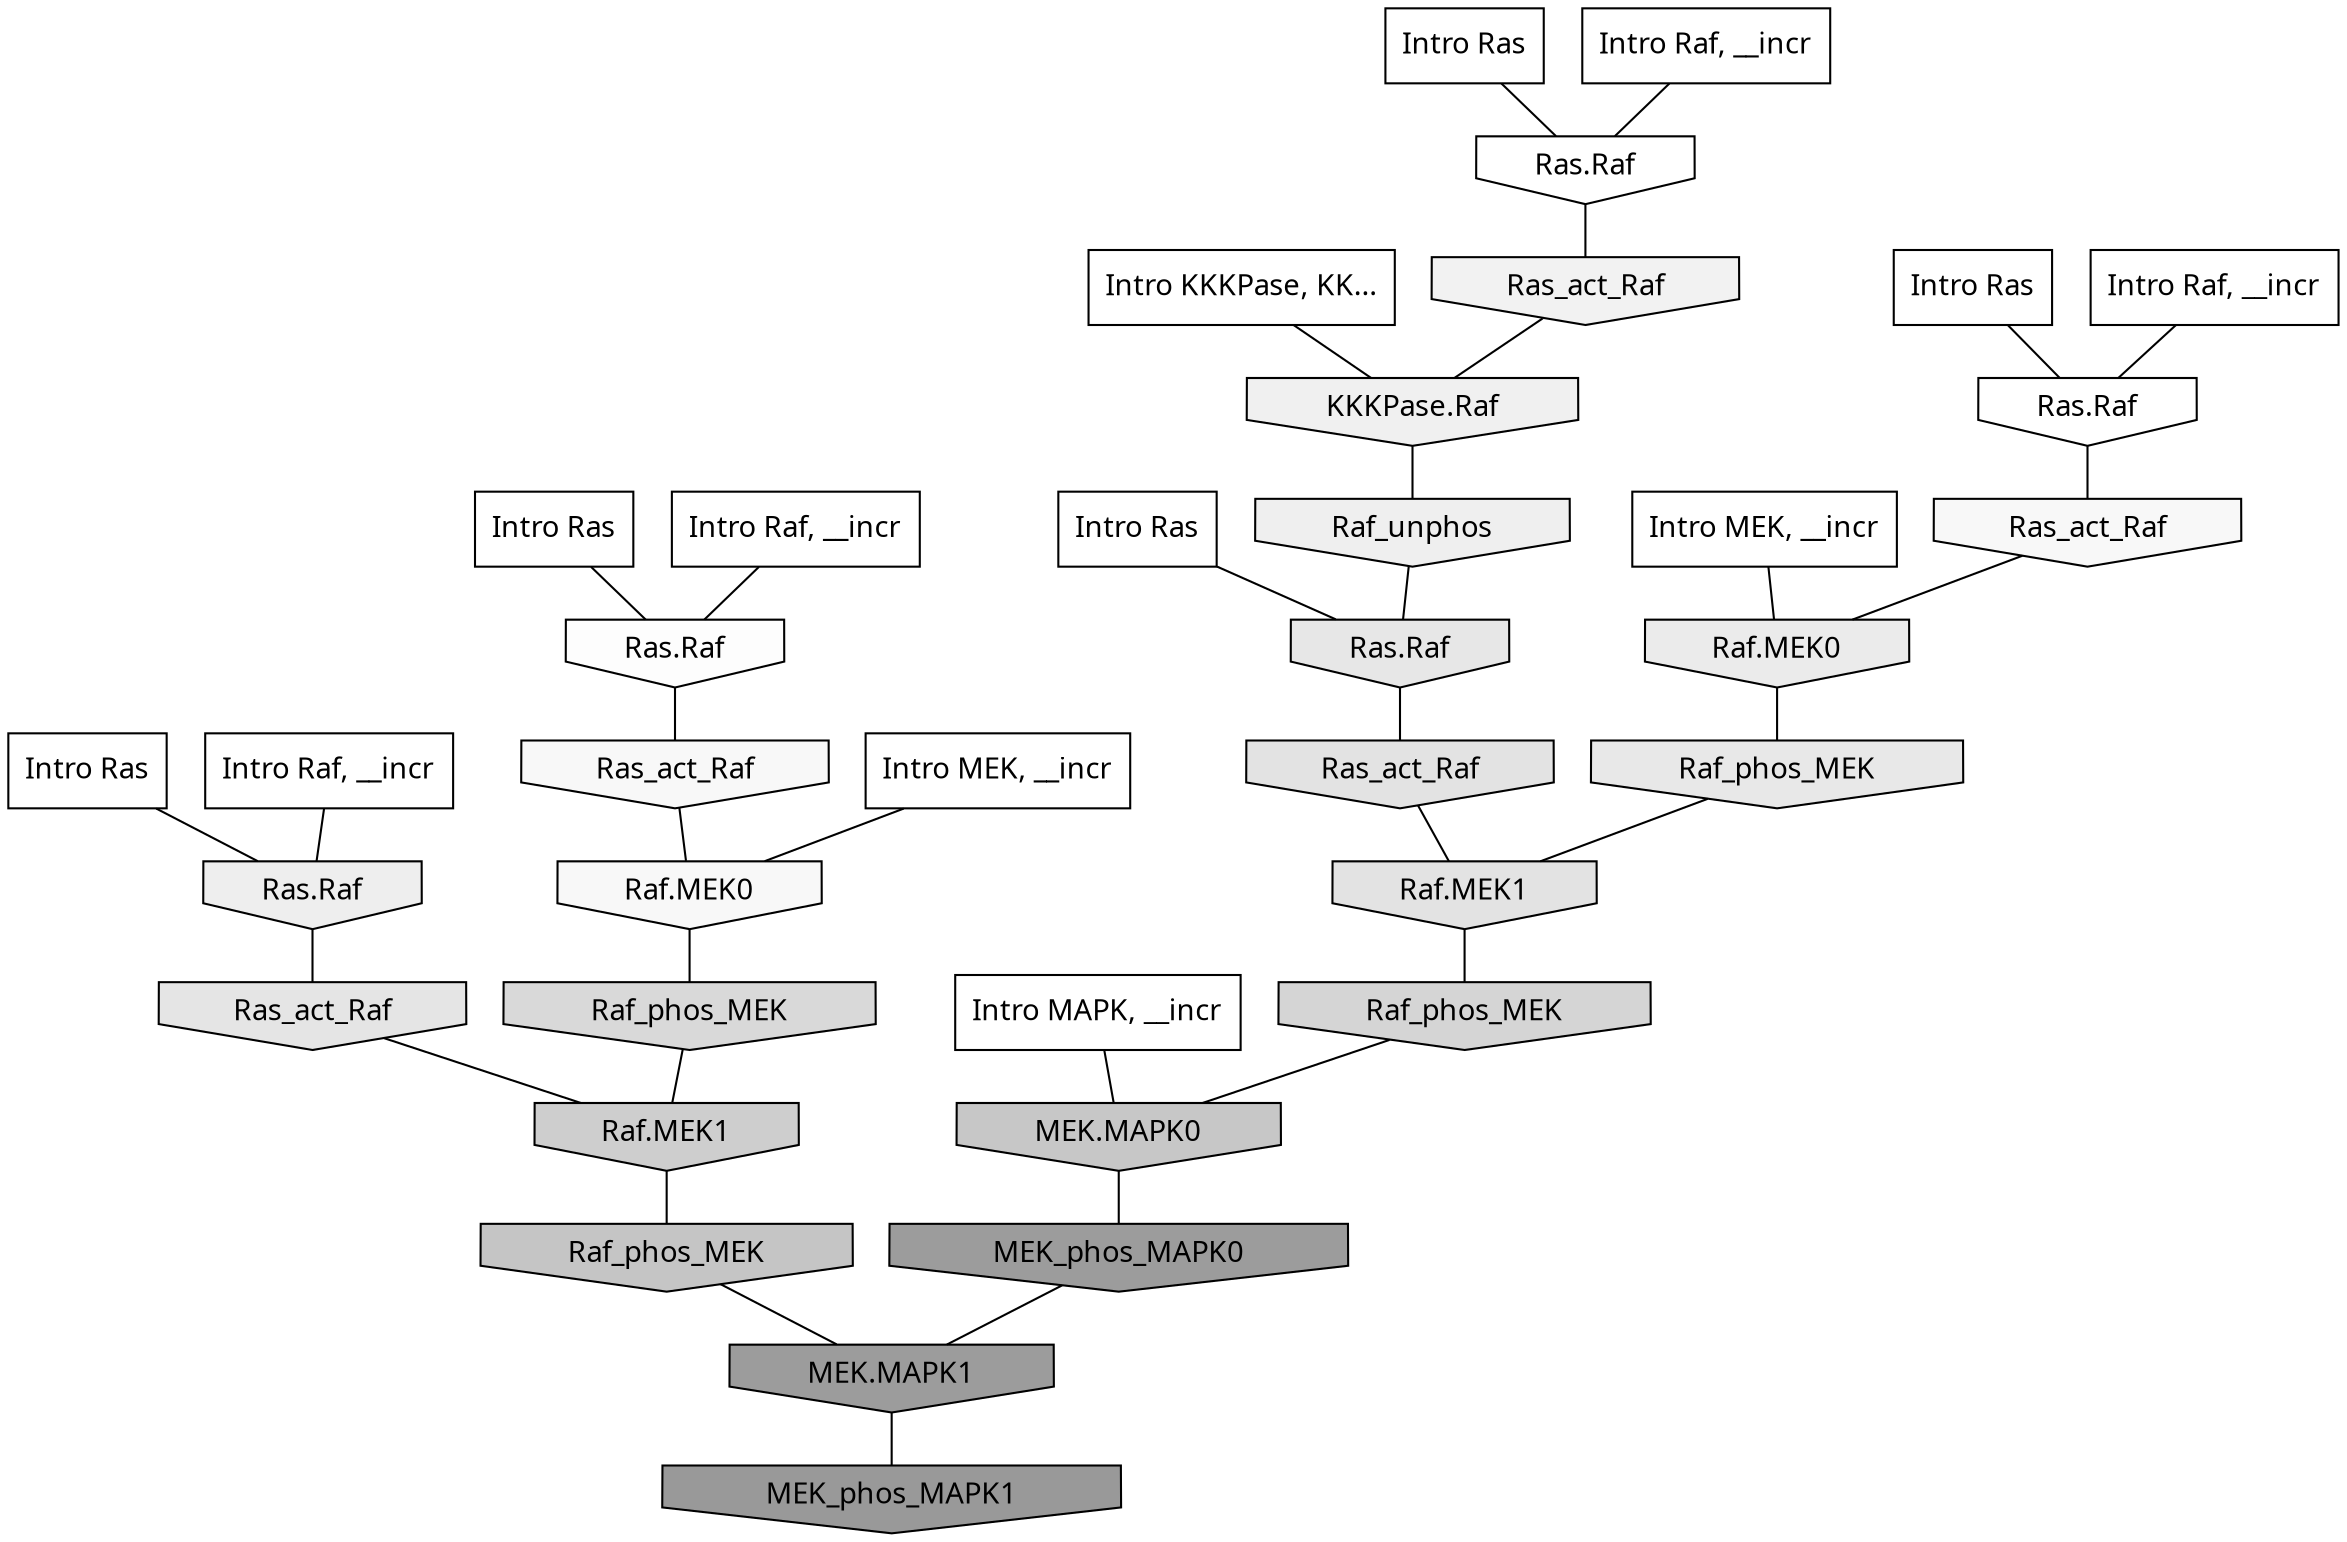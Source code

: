 digraph G{
  rankdir="TB";
  ranksep=0.30;
  node [fontname="CMU Serif"];
  edge [fontname="CMU Serif"];
  
  13 [label="Intro Ras", shape=rectangle, style=filled, fillcolor="0.000 0.000 1.000"]
  
  24 [label="Intro Ras", shape=rectangle, style=filled, fillcolor="0.000 0.000 1.000"]
  
  69 [label="Intro Ras", shape=rectangle, style=filled, fillcolor="0.000 0.000 1.000"]
  
  75 [label="Intro Ras", shape=rectangle, style=filled, fillcolor="0.000 0.000 1.000"]
  
  84 [label="Intro Ras", shape=rectangle, style=filled, fillcolor="0.000 0.000 1.000"]
  
  158 [label="Intro Raf, __incr", shape=rectangle, style=filled, fillcolor="0.000 0.000 1.000"]
  
  777 [label="Intro Raf, __incr", shape=rectangle, style=filled, fillcolor="0.000 0.000 1.000"]
  
  1051 [label="Intro Raf, __incr", shape=rectangle, style=filled, fillcolor="0.000 0.000 1.000"]
  
  1087 [label="Intro Raf, __incr", shape=rectangle, style=filled, fillcolor="0.000 0.000 1.000"]
  
  1392 [label="Intro MEK, __incr", shape=rectangle, style=filled, fillcolor="0.000 0.000 1.000"]
  
  1648 [label="Intro MEK, __incr", shape=rectangle, style=filled, fillcolor="0.000 0.000 1.000"]
  
  2915 [label="Intro MAPK, __incr", shape=rectangle, style=filled, fillcolor="0.000 0.000 1.000"]
  
  3190 [label="Intro KKKPase, KK...", shape=rectangle, style=filled, fillcolor="0.000 0.000 1.000"]
  
  3204 [label="Ras.Raf", shape=invhouse, style=filled, fillcolor="0.000 0.000 1.000"]
  
  3276 [label="Ras.Raf", shape=invhouse, style=filled, fillcolor="0.000 0.000 1.000"]
  
  3406 [label="Ras.Raf", shape=invhouse, style=filled, fillcolor="0.000 0.000 0.991"]
  
  3620 [label="Ras_act_Raf", shape=invhouse, style=filled, fillcolor="0.000 0.000 0.970"]
  
  3622 [label="Raf.MEK0", shape=invhouse, style=filled, fillcolor="0.000 0.000 0.970"]
  
  3641 [label="Ras_act_Raf", shape=invhouse, style=filled, fillcolor="0.000 0.000 0.969"]
  
  4109 [label="Ras_act_Raf", shape=invhouse, style=filled, fillcolor="0.000 0.000 0.947"]
  
  4245 [label="KKKPase.Raf", shape=invhouse, style=filled, fillcolor="0.000 0.000 0.941"]
  
  4309 [label="Raf_unphos", shape=invhouse, style=filled, fillcolor="0.000 0.000 0.937"]
  
  4447 [label="Ras.Raf", shape=invhouse, style=filled, fillcolor="0.000 0.000 0.932"]
  
  4732 [label="Raf.MEK0", shape=invhouse, style=filled, fillcolor="0.000 0.000 0.920"]
  
  5012 [label="Raf_phos_MEK", shape=invhouse, style=filled, fillcolor="0.000 0.000 0.909"]
  
  5064 [label="Ras.Raf", shape=invhouse, style=filled, fillcolor="0.000 0.000 0.906"]
  
  5391 [label="Ras_act_Raf", shape=invhouse, style=filled, fillcolor="0.000 0.000 0.896"]
  
  5557 [label="Ras_act_Raf", shape=invhouse, style=filled, fillcolor="0.000 0.000 0.888"]
  
  5560 [label="Raf.MEK1", shape=invhouse, style=filled, fillcolor="0.000 0.000 0.888"]
  
  6855 [label="Raf_phos_MEK", shape=invhouse, style=filled, fillcolor="0.000 0.000 0.850"]
  
  7667 [label="Raf_phos_MEK", shape=invhouse, style=filled, fillcolor="0.000 0.000 0.833"]
  
  8985 [label="Raf.MEK1", shape=invhouse, style=filled, fillcolor="0.000 0.000 0.807"]
  
  11023 [label="MEK.MAPK0", shape=invhouse, style=filled, fillcolor="0.000 0.000 0.778"]
  
  11717 [label="Raf_phos_MEK", shape=invhouse, style=filled, fillcolor="0.000 0.000 0.770"]
  
  20365 [label="MEK_phos_MAPK0", shape=invhouse, style=filled, fillcolor="0.000 0.000 0.613"]
  
  20366 [label="MEK.MAPK1", shape=invhouse, style=filled, fillcolor="0.000 0.000 0.613"]
  
  20689 [label="MEK_phos_MAPK1", shape=invhouse, style=filled, fillcolor="0.000 0.000 0.600"]
  
  
  20366 -> 20689 [dir=none, color="0.000 0.000 0.000"] 
  20365 -> 20366 [dir=none, color="0.000 0.000 0.000"] 
  11717 -> 20366 [dir=none, color="0.000 0.000 0.000"] 
  11023 -> 20365 [dir=none, color="0.000 0.000 0.000"] 
  8985 -> 11717 [dir=none, color="0.000 0.000 0.000"] 
  7667 -> 11023 [dir=none, color="0.000 0.000 0.000"] 
  6855 -> 8985 [dir=none, color="0.000 0.000 0.000"] 
  5560 -> 7667 [dir=none, color="0.000 0.000 0.000"] 
  5557 -> 5560 [dir=none, color="0.000 0.000 0.000"] 
  5391 -> 8985 [dir=none, color="0.000 0.000 0.000"] 
  5064 -> 5557 [dir=none, color="0.000 0.000 0.000"] 
  5012 -> 5560 [dir=none, color="0.000 0.000 0.000"] 
  4732 -> 5012 [dir=none, color="0.000 0.000 0.000"] 
  4447 -> 5391 [dir=none, color="0.000 0.000 0.000"] 
  4309 -> 5064 [dir=none, color="0.000 0.000 0.000"] 
  4245 -> 4309 [dir=none, color="0.000 0.000 0.000"] 
  4109 -> 4245 [dir=none, color="0.000 0.000 0.000"] 
  3641 -> 4732 [dir=none, color="0.000 0.000 0.000"] 
  3622 -> 6855 [dir=none, color="0.000 0.000 0.000"] 
  3620 -> 3622 [dir=none, color="0.000 0.000 0.000"] 
  3406 -> 3620 [dir=none, color="0.000 0.000 0.000"] 
  3276 -> 3641 [dir=none, color="0.000 0.000 0.000"] 
  3204 -> 4109 [dir=none, color="0.000 0.000 0.000"] 
  3190 -> 4245 [dir=none, color="0.000 0.000 0.000"] 
  2915 -> 11023 [dir=none, color="0.000 0.000 0.000"] 
  1648 -> 3622 [dir=none, color="0.000 0.000 0.000"] 
  1392 -> 4732 [dir=none, color="0.000 0.000 0.000"] 
  1087 -> 3406 [dir=none, color="0.000 0.000 0.000"] 
  1051 -> 4447 [dir=none, color="0.000 0.000 0.000"] 
  777 -> 3276 [dir=none, color="0.000 0.000 0.000"] 
  158 -> 3204 [dir=none, color="0.000 0.000 0.000"] 
  84 -> 4447 [dir=none, color="0.000 0.000 0.000"] 
  75 -> 3204 [dir=none, color="0.000 0.000 0.000"] 
  69 -> 3276 [dir=none, color="0.000 0.000 0.000"] 
  24 -> 3406 [dir=none, color="0.000 0.000 0.000"] 
  13 -> 5064 [dir=none, color="0.000 0.000 0.000"] 
  
  }
